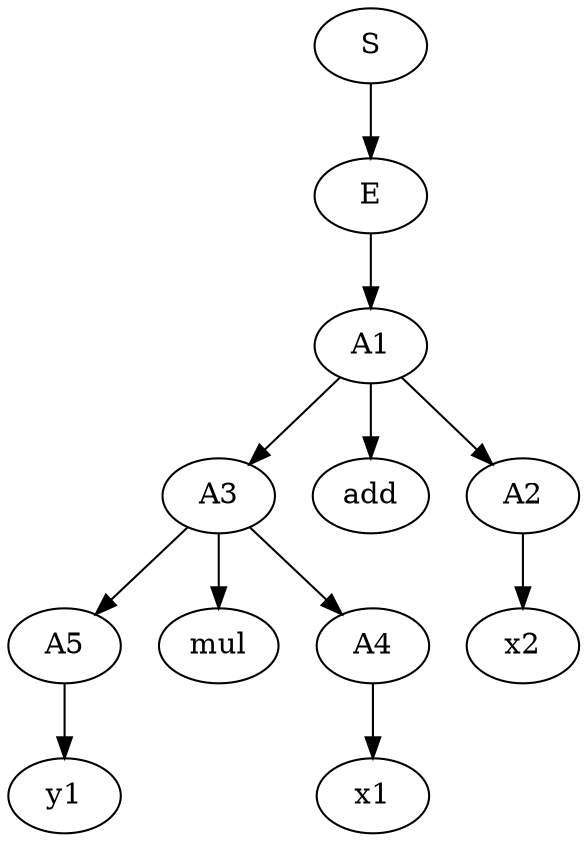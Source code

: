 digraph G {  
  ordering=in ;
  S[texlbl="$\langle S \rangle$"];
  S -> E
  E[texlbl="$\langle E \rangle$"];
  E->A1
  A1[texlbl="$\langle A \rangle$"];
  A1->A3
  A1->add
  A1->A2
  A2[texlbl="$\langle A \rangle$"];
  add[texlbl="$+$"];
  A3[texlbl="$\langle A \rangle$"];

  A3->A5
  A3->mul
  mul[texlbl="$\cdot$"];
  A3->A4
  
  A4[texlbl="$\langle A \rangle$"];
  A5[texlbl="$\langle A \rangle$"];
  A4->x1
  A5->y1

  A2->x2
  
  x1[texlbl="$x$"];
  x2[texlbl="$x$"];
  y1[texlbl="$y$"];
}

